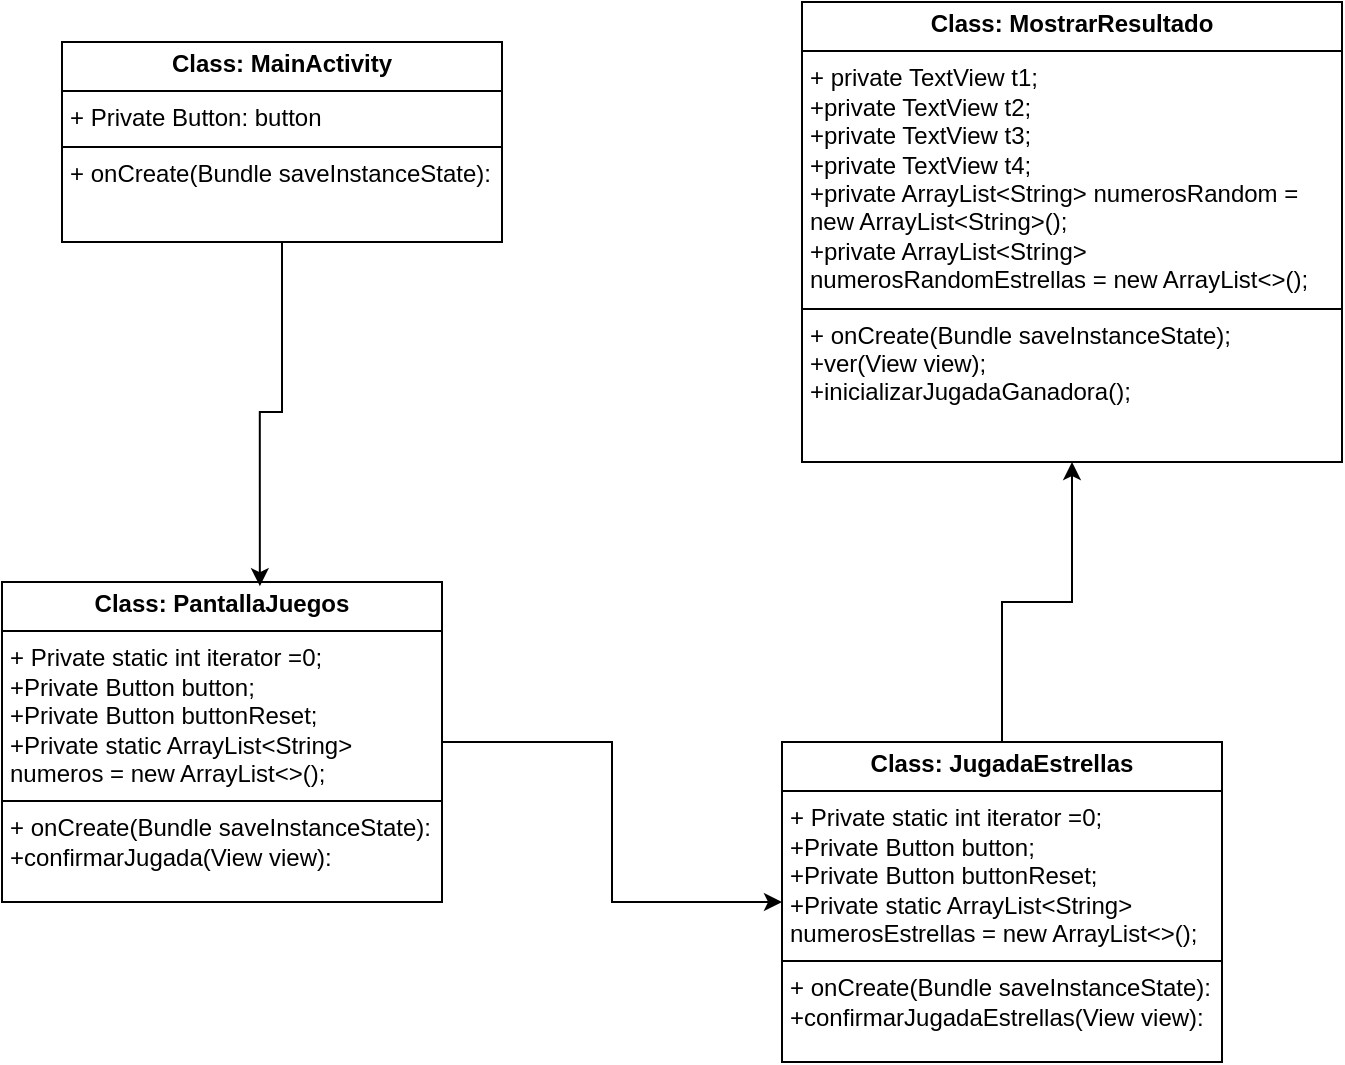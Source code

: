 <mxfile version="25.0.1">
  <diagram id="C5RBs43oDa-KdzZeNtuy" name="Page-1">
    <mxGraphModel dx="1434" dy="780" grid="1" gridSize="10" guides="1" tooltips="1" connect="1" arrows="1" fold="1" page="1" pageScale="1" pageWidth="827" pageHeight="1169" math="0" shadow="0">
      <root>
        <mxCell id="WIyWlLk6GJQsqaUBKTNV-0" />
        <mxCell id="WIyWlLk6GJQsqaUBKTNV-1" parent="WIyWlLk6GJQsqaUBKTNV-0" />
        <mxCell id="knTf8s53Bz57n8RYhXM5-1" value="&lt;p style=&quot;margin:0px;margin-top:4px;text-align:center;&quot;&gt;&lt;b&gt;Class: MainActivity&lt;/b&gt;&lt;/p&gt;&lt;hr size=&quot;1&quot; style=&quot;border-style:solid;&quot;&gt;&lt;p style=&quot;margin:0px;margin-left:4px;&quot;&gt;+ Private Button: button&lt;/p&gt;&lt;hr size=&quot;1&quot; style=&quot;border-style:solid;&quot;&gt;&lt;p style=&quot;margin:0px;margin-left:4px;&quot;&gt;+ onCreate(Bundle saveInstanceState):&lt;/p&gt;" style="verticalAlign=top;align=left;overflow=fill;html=1;whiteSpace=wrap;" vertex="1" parent="WIyWlLk6GJQsqaUBKTNV-1">
          <mxGeometry x="80" y="90" width="220" height="100" as="geometry" />
        </mxCell>
        <mxCell id="knTf8s53Bz57n8RYhXM5-9" style="edgeStyle=orthogonalEdgeStyle;rounded=0;orthogonalLoop=1;jettySize=auto;html=1;" edge="1" parent="WIyWlLk6GJQsqaUBKTNV-1" source="knTf8s53Bz57n8RYhXM5-2" target="knTf8s53Bz57n8RYhXM5-4">
          <mxGeometry relative="1" as="geometry" />
        </mxCell>
        <mxCell id="knTf8s53Bz57n8RYhXM5-2" value="&lt;p style=&quot;margin:0px;margin-top:4px;text-align:center;&quot;&gt;&lt;b&gt;Class: JugadaEstrellas&lt;/b&gt;&lt;/p&gt;&lt;hr size=&quot;1&quot; style=&quot;border-style:solid;&quot;&gt;&lt;p style=&quot;margin:0px;margin-left:4px;&quot;&gt;+ Private static int iterator =0;&lt;/p&gt;&lt;p style=&quot;margin:0px;margin-left:4px;&quot;&gt;+Private Button button;&lt;/p&gt;&lt;p style=&quot;margin:0px;margin-left:4px;&quot;&gt;+Private Button buttonReset;&lt;/p&gt;&lt;p style=&quot;margin:0px;margin-left:4px;&quot;&gt;+Private static ArrayList&amp;lt;String&amp;gt; numerosEstrellas = new ArrayList&amp;lt;&amp;gt;();&lt;/p&gt;&lt;hr size=&quot;1&quot; style=&quot;border-style:solid;&quot;&gt;&lt;p style=&quot;margin:0px;margin-left:4px;&quot;&gt;+ onCreate(Bundle saveInstanceState):&lt;/p&gt;&lt;p style=&quot;margin:0px;margin-left:4px;&quot;&gt;+confirmarJugadaEstrellas(View view):&lt;/p&gt;" style="verticalAlign=top;align=left;overflow=fill;html=1;whiteSpace=wrap;" vertex="1" parent="WIyWlLk6GJQsqaUBKTNV-1">
          <mxGeometry x="440" y="440" width="220" height="160" as="geometry" />
        </mxCell>
        <mxCell id="knTf8s53Bz57n8RYhXM5-4" value="&lt;p style=&quot;margin:0px;margin-top:4px;text-align:center;&quot;&gt;&lt;b&gt;Class: MostrarResultado&lt;/b&gt;&lt;/p&gt;&lt;hr size=&quot;1&quot; style=&quot;border-style:solid;&quot;&gt;&lt;p style=&quot;margin:0px;margin-left:4px;&quot;&gt;+ private TextView t1;&lt;/p&gt;&lt;p style=&quot;margin:0px;margin-left:4px;&quot;&gt;+private TextView t2;&lt;/p&gt;&lt;p style=&quot;margin:0px;margin-left:4px;&quot;&gt;+private TextView t3;&lt;/p&gt;&lt;p style=&quot;margin:0px;margin-left:4px;&quot;&gt;+private TextView t4;&lt;/p&gt;&lt;p style=&quot;margin:0px;margin-left:4px;&quot;&gt;+private ArrayList&amp;lt;String&amp;gt; numerosRandom = new ArrayList&amp;lt;String&amp;gt;();&lt;/p&gt;&lt;p style=&quot;margin:0px;margin-left:4px;&quot;&gt;+private ArrayList&amp;lt;String&amp;gt; numerosRandomEstrellas = new ArrayList&amp;lt;&amp;gt;();&lt;/p&gt;&lt;hr size=&quot;1&quot; style=&quot;border-style:solid;&quot;&gt;&lt;p style=&quot;margin:0px;margin-left:4px;&quot;&gt;+ onCreate(Bundle saveInstanceState);&lt;/p&gt;&lt;p style=&quot;margin:0px;margin-left:4px;&quot;&gt;+ver(View view);&lt;/p&gt;&lt;p style=&quot;margin:0px;margin-left:4px;&quot;&gt;+inicializarJugadaGanadora();&lt;/p&gt;" style="verticalAlign=top;align=left;overflow=fill;html=1;whiteSpace=wrap;" vertex="1" parent="WIyWlLk6GJQsqaUBKTNV-1">
          <mxGeometry x="450" y="70" width="270" height="230" as="geometry" />
        </mxCell>
        <mxCell id="knTf8s53Bz57n8RYhXM5-8" style="edgeStyle=orthogonalEdgeStyle;rounded=0;orthogonalLoop=1;jettySize=auto;html=1;" edge="1" parent="WIyWlLk6GJQsqaUBKTNV-1" source="knTf8s53Bz57n8RYhXM5-6" target="knTf8s53Bz57n8RYhXM5-2">
          <mxGeometry relative="1" as="geometry" />
        </mxCell>
        <mxCell id="knTf8s53Bz57n8RYhXM5-6" value="&lt;p style=&quot;margin:0px;margin-top:4px;text-align:center;&quot;&gt;&lt;b&gt;Class: PantallaJuegos&lt;/b&gt;&lt;/p&gt;&lt;hr size=&quot;1&quot; style=&quot;border-style:solid;&quot;&gt;&lt;p style=&quot;margin:0px;margin-left:4px;&quot;&gt;+ Private static int iterator =0;&lt;/p&gt;&lt;p style=&quot;margin:0px;margin-left:4px;&quot;&gt;+Private Button button;&lt;/p&gt;&lt;p style=&quot;margin:0px;margin-left:4px;&quot;&gt;+Private Button buttonReset;&lt;/p&gt;&lt;p style=&quot;margin:0px;margin-left:4px;&quot;&gt;+Private static ArrayList&amp;lt;String&amp;gt; numeros = new ArrayList&amp;lt;&amp;gt;();&lt;/p&gt;&lt;hr size=&quot;1&quot; style=&quot;border-style:solid;&quot;&gt;&lt;p style=&quot;margin:0px;margin-left:4px;&quot;&gt;+ onCreate(Bundle saveInstanceState):&lt;/p&gt;&lt;p style=&quot;margin:0px;margin-left:4px;&quot;&gt;+confirmarJugada(View view):&lt;/p&gt;" style="verticalAlign=top;align=left;overflow=fill;html=1;whiteSpace=wrap;" vertex="1" parent="WIyWlLk6GJQsqaUBKTNV-1">
          <mxGeometry x="50" y="360" width="220" height="160" as="geometry" />
        </mxCell>
        <mxCell id="knTf8s53Bz57n8RYhXM5-7" style="edgeStyle=orthogonalEdgeStyle;rounded=0;orthogonalLoop=1;jettySize=auto;html=1;entryX=0.586;entryY=0.013;entryDx=0;entryDy=0;entryPerimeter=0;" edge="1" parent="WIyWlLk6GJQsqaUBKTNV-1" source="knTf8s53Bz57n8RYhXM5-1" target="knTf8s53Bz57n8RYhXM5-6">
          <mxGeometry relative="1" as="geometry" />
        </mxCell>
      </root>
    </mxGraphModel>
  </diagram>
</mxfile>

